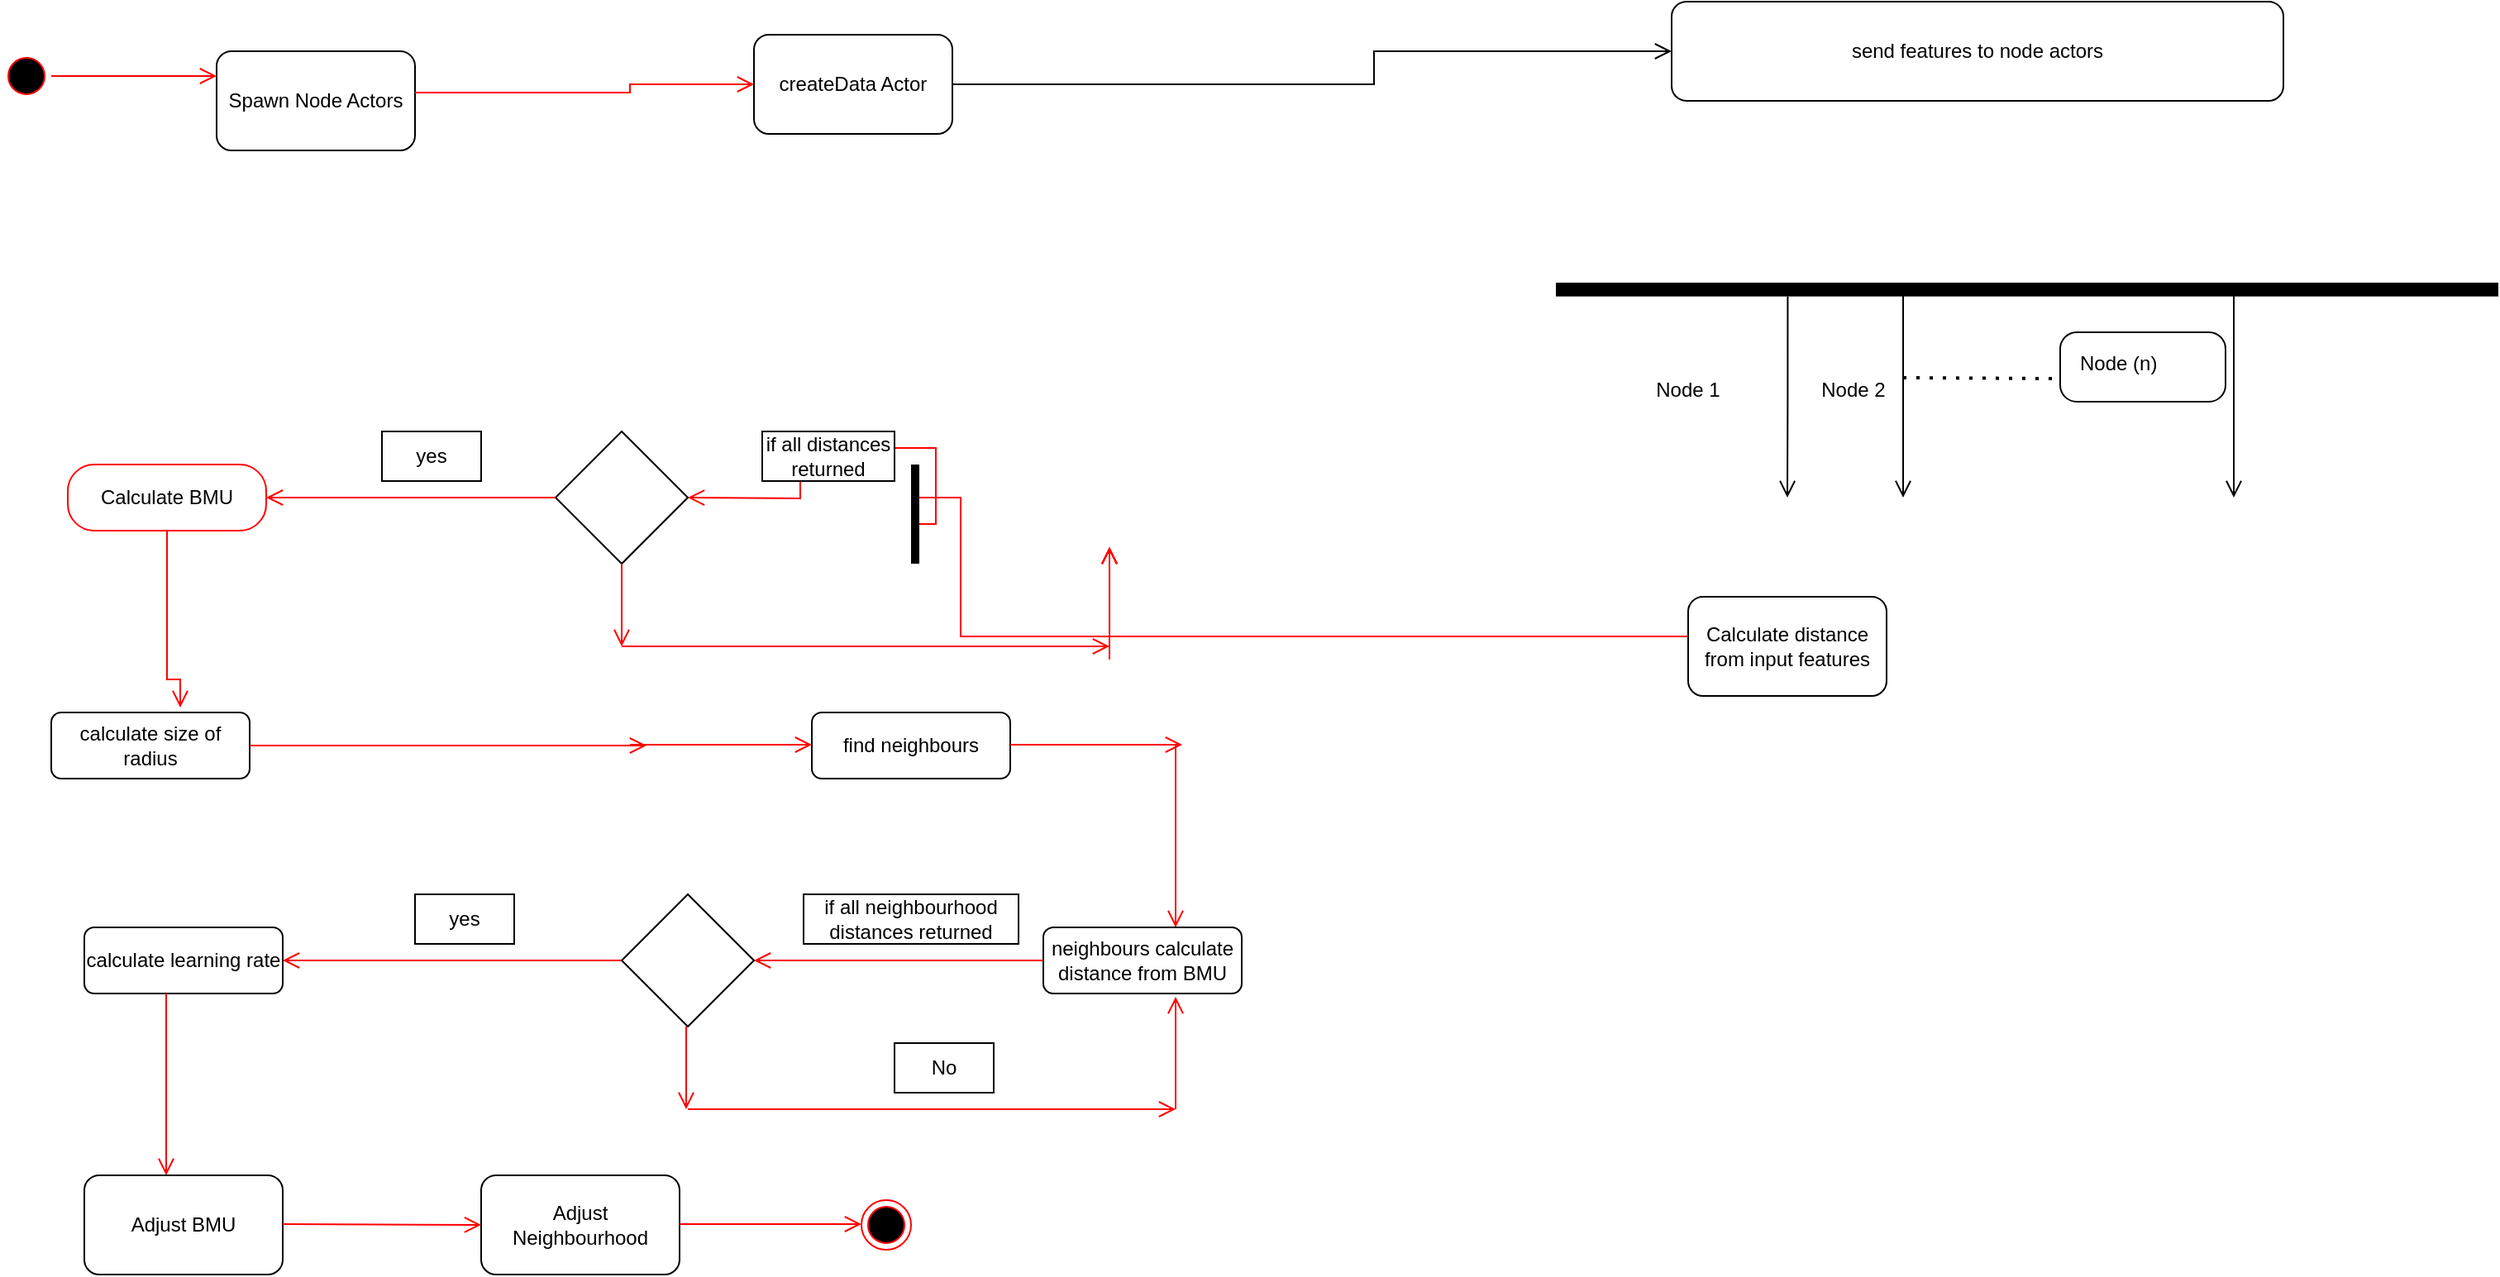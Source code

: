 <mxfile version="15.7.3" type="github">
  <diagram id="ylAyNTXU45JpMREwfZHR" name="Page-1">
    <mxGraphModel dx="1038" dy="564" grid="1" gridSize="10" guides="1" tooltips="1" connect="1" arrows="1" fold="1" page="1" pageScale="1" pageWidth="850" pageHeight="1100" math="0" shadow="0">
      <root>
        <mxCell id="0" />
        <mxCell id="1" parent="0" />
        <mxCell id="u21SFyGaTdQSeciqFoYo-1" value="Spawn Node Actors" style="rounded=1;whiteSpace=wrap;html=1;" parent="1" vertex="1">
          <mxGeometry x="140" y="50" width="120" height="60" as="geometry" />
        </mxCell>
        <mxCell id="u21SFyGaTdQSeciqFoYo-2" value="" style="ellipse;html=1;shape=startState;fillColor=#000000;strokeColor=#ff0000;" parent="1" vertex="1">
          <mxGeometry x="10" y="50" width="30" height="30" as="geometry" />
        </mxCell>
        <mxCell id="u21SFyGaTdQSeciqFoYo-3" value="" style="edgeStyle=orthogonalEdgeStyle;html=1;verticalAlign=bottom;endArrow=open;endSize=8;strokeColor=#ff0000;rounded=0;entryX=0;entryY=0.25;entryDx=0;entryDy=0;" parent="1" source="u21SFyGaTdQSeciqFoYo-2" target="u21SFyGaTdQSeciqFoYo-1" edge="1">
          <mxGeometry relative="1" as="geometry">
            <mxPoint x="45" y="170" as="targetPoint" />
          </mxGeometry>
        </mxCell>
        <mxCell id="u21SFyGaTdQSeciqFoYo-4" value="createData Actor" style="rounded=1;whiteSpace=wrap;html=1;" parent="1" vertex="1">
          <mxGeometry x="465" y="40" width="120" height="60" as="geometry" />
        </mxCell>
        <mxCell id="u21SFyGaTdQSeciqFoYo-5" value="" style="edgeStyle=orthogonalEdgeStyle;html=1;verticalAlign=bottom;endArrow=open;endSize=8;strokeColor=#ff0000;rounded=0;entryX=0;entryY=0.5;entryDx=0;entryDy=0;exitX=1;exitY=0.417;exitDx=0;exitDy=0;exitPerimeter=0;" parent="1" source="u21SFyGaTdQSeciqFoYo-1" target="u21SFyGaTdQSeciqFoYo-4" edge="1">
          <mxGeometry relative="1" as="geometry">
            <mxPoint x="360" y="145" as="targetPoint" />
            <mxPoint x="256" y="145" as="sourcePoint" />
            <Array as="points">
              <mxPoint x="390" y="75" />
            </Array>
          </mxGeometry>
        </mxCell>
        <mxCell id="u21SFyGaTdQSeciqFoYo-6" value="" style="edgeStyle=orthogonalEdgeStyle;html=1;verticalAlign=bottom;endArrow=open;endSize=8;strokeColor=#000000;rounded=0;entryX=0;entryY=0.5;entryDx=0;entryDy=0;exitX=1;exitY=0.5;exitDx=0;exitDy=0;" parent="1" source="u21SFyGaTdQSeciqFoYo-4" target="u21SFyGaTdQSeciqFoYo-8" edge="1">
          <mxGeometry relative="1" as="geometry">
            <mxPoint x="584" y="150" as="targetPoint" />
            <mxPoint x="480" y="150" as="sourcePoint" />
            <Array as="points">
              <mxPoint x="840" y="70" />
            </Array>
          </mxGeometry>
        </mxCell>
        <mxCell id="u21SFyGaTdQSeciqFoYo-8" value="send features to node actors" style="rounded=1;whiteSpace=wrap;html=1;" parent="1" vertex="1">
          <mxGeometry x="1020" y="20" width="370" height="60" as="geometry" />
        </mxCell>
        <mxCell id="u21SFyGaTdQSeciqFoYo-10" value="" style="edgeStyle=orthogonalEdgeStyle;html=1;verticalAlign=bottom;endArrow=open;endSize=8;strokeColor=#000000;rounded=0;exitX=0;exitY=0.246;exitDx=0;exitDy=0;exitPerimeter=0;" parent="1" source="_sdeYMEwhturCp9GIaWW-1" edge="1">
          <mxGeometry relative="1" as="geometry">
            <mxPoint x="1090" y="320" as="targetPoint" />
            <mxPoint x="1090" y="100" as="sourcePoint" />
            <Array as="points" />
          </mxGeometry>
        </mxCell>
        <mxCell id="u21SFyGaTdQSeciqFoYo-11" value="Calculate distance from input features" style="rounded=1;whiteSpace=wrap;html=1;" parent="1" vertex="1">
          <mxGeometry x="1030" y="380" width="120" height="60" as="geometry" />
        </mxCell>
        <mxCell id="u21SFyGaTdQSeciqFoYo-13" value="" style="edgeStyle=orthogonalEdgeStyle;html=1;verticalAlign=bottom;endArrow=open;endSize=8;strokeColor=#ff0000;rounded=0;exitX=0;exitY=0.4;exitDx=0;exitDy=0;exitPerimeter=0;startArrow=none;" parent="1" source="lqYgOWtFKZnumh8a8ZyC-10" edge="1">
          <mxGeometry relative="1" as="geometry">
            <mxPoint x="425" y="320" as="targetPoint" />
            <mxPoint x="490" y="160" as="sourcePoint" />
            <Array as="points" />
          </mxGeometry>
        </mxCell>
        <mxCell id="u21SFyGaTdQSeciqFoYo-14" value="" style="rhombus;whiteSpace=wrap;html=1;" parent="1" vertex="1">
          <mxGeometry x="345" y="280" width="80" height="80" as="geometry" />
        </mxCell>
        <mxCell id="u21SFyGaTdQSeciqFoYo-15" value="" style="edgeStyle=orthogonalEdgeStyle;html=1;verticalAlign=bottom;endArrow=open;endSize=8;strokeColor=#ff0000;rounded=0;exitX=0;exitY=0.5;exitDx=0;exitDy=0;" parent="1" source="u21SFyGaTdQSeciqFoYo-14" edge="1">
          <mxGeometry relative="1" as="geometry">
            <mxPoint x="170" y="320" as="targetPoint" />
            <mxPoint x="355" y="290" as="sourcePoint" />
            <Array as="points">
              <mxPoint x="190" y="320" />
            </Array>
          </mxGeometry>
        </mxCell>
        <mxCell id="u21SFyGaTdQSeciqFoYo-17" value="if all distances returned" style="whiteSpace=wrap;html=1;" parent="1" vertex="1">
          <mxGeometry x="470" y="280" width="80" height="30" as="geometry" />
        </mxCell>
        <mxCell id="u21SFyGaTdQSeciqFoYo-19" value="calculate size of radius" style="rounded=1;whiteSpace=wrap;html=1;" parent="1" vertex="1">
          <mxGeometry x="40" y="450" width="120" height="40" as="geometry" />
        </mxCell>
        <mxCell id="u21SFyGaTdQSeciqFoYo-20" value="" style="edgeStyle=orthogonalEdgeStyle;html=1;verticalAlign=bottom;endArrow=open;endSize=8;strokeColor=#ff0000;rounded=0;exitX=1;exitY=0.417;exitDx=0;exitDy=0;exitPerimeter=0;" parent="1" edge="1">
          <mxGeometry relative="1" as="geometry">
            <mxPoint x="400" y="470" as="targetPoint" />
            <mxPoint x="160" y="470.02" as="sourcePoint" />
          </mxGeometry>
        </mxCell>
        <mxCell id="u21SFyGaTdQSeciqFoYo-21" value="find neighbours" style="rounded=1;whiteSpace=wrap;html=1;" parent="1" vertex="1">
          <mxGeometry x="500" y="450" width="120" height="40" as="geometry" />
        </mxCell>
        <mxCell id="u21SFyGaTdQSeciqFoYo-22" value="yes" style="whiteSpace=wrap;html=1;" parent="1" vertex="1">
          <mxGeometry x="240" y="280" width="60" height="30" as="geometry" />
        </mxCell>
        <mxCell id="u21SFyGaTdQSeciqFoYo-23" value="" style="edgeStyle=orthogonalEdgeStyle;html=1;verticalAlign=bottom;endArrow=open;endSize=8;strokeColor=#ff0000;rounded=0;entryX=0;entryY=0.25;entryDx=0;entryDy=0;exitX=1;exitY=0.417;exitDx=0;exitDy=0;exitPerimeter=0;" parent="1" edge="1">
          <mxGeometry relative="1" as="geometry">
            <mxPoint x="500" y="469.5" as="targetPoint" />
            <mxPoint x="390" y="469.52" as="sourcePoint" />
          </mxGeometry>
        </mxCell>
        <mxCell id="u21SFyGaTdQSeciqFoYo-25" value="" style="edgeStyle=orthogonalEdgeStyle;html=1;verticalAlign=bottom;endArrow=open;endSize=8;strokeColor=#ff0000;rounded=0;entryX=0;entryY=0.25;entryDx=0;entryDy=0;" parent="1" edge="1">
          <mxGeometry relative="1" as="geometry">
            <mxPoint x="724" y="469.5" as="targetPoint" />
            <mxPoint x="620" y="469.5" as="sourcePoint" />
            <Array as="points">
              <mxPoint x="690" y="469.5" />
              <mxPoint x="690" y="469.5" />
            </Array>
          </mxGeometry>
        </mxCell>
        <mxCell id="u21SFyGaTdQSeciqFoYo-26" value="" style="edgeStyle=orthogonalEdgeStyle;html=1;verticalAlign=bottom;endArrow=open;endSize=8;strokeColor=#ff0000;rounded=0;entryX=0.5;entryY=0;entryDx=0;entryDy=0;exitX=0.5;exitY=1;exitDx=0;exitDy=0;" parent="1" edge="1">
          <mxGeometry relative="1" as="geometry">
            <mxPoint x="720" y="580" as="targetPoint" />
            <mxPoint x="720" y="470" as="sourcePoint" />
            <Array as="points">
              <mxPoint x="720" y="490" />
              <mxPoint x="720" y="490" />
            </Array>
          </mxGeometry>
        </mxCell>
        <mxCell id="u21SFyGaTdQSeciqFoYo-27" value="neighbours calculate distance from BMU" style="rounded=1;whiteSpace=wrap;html=1;" parent="1" vertex="1">
          <mxGeometry x="640" y="580" width="120" height="40" as="geometry" />
        </mxCell>
        <mxCell id="u21SFyGaTdQSeciqFoYo-29" value="" style="edgeStyle=orthogonalEdgeStyle;html=1;verticalAlign=bottom;endArrow=open;endSize=8;strokeColor=#ff0000;rounded=0;entryX=1;entryY=0.5;entryDx=0;entryDy=0;exitX=0;exitY=0.5;exitDx=0;exitDy=0;" parent="1" source="u21SFyGaTdQSeciqFoYo-27" target="u21SFyGaTdQSeciqFoYo-32" edge="1">
          <mxGeometry relative="1" as="geometry">
            <mxPoint x="490" y="600" as="targetPoint" />
            <mxPoint x="630" y="600" as="sourcePoint" />
            <Array as="points" />
          </mxGeometry>
        </mxCell>
        <mxCell id="u21SFyGaTdQSeciqFoYo-31" value="" style="edgeStyle=orthogonalEdgeStyle;html=1;verticalAlign=bottom;endArrow=open;endSize=8;strokeColor=#ff0000;rounded=0;exitX=0;exitY=0.5;exitDx=0;exitDy=0;" parent="1" source="u21SFyGaTdQSeciqFoYo-32" edge="1">
          <mxGeometry relative="1" as="geometry">
            <mxPoint x="180" y="600" as="targetPoint" />
            <mxPoint x="355" y="600" as="sourcePoint" />
            <Array as="points" />
          </mxGeometry>
        </mxCell>
        <mxCell id="u21SFyGaTdQSeciqFoYo-32" value="" style="rhombus;whiteSpace=wrap;html=1;" parent="1" vertex="1">
          <mxGeometry x="385" y="560" width="80" height="80" as="geometry" />
        </mxCell>
        <mxCell id="u21SFyGaTdQSeciqFoYo-33" value="if all neighbourhood distances returned" style="whiteSpace=wrap;html=1;" parent="1" vertex="1">
          <mxGeometry x="495" y="560" width="130" height="30" as="geometry" />
        </mxCell>
        <mxCell id="u21SFyGaTdQSeciqFoYo-34" value="yes" style="whiteSpace=wrap;html=1;" parent="1" vertex="1">
          <mxGeometry x="260" y="560" width="60" height="30" as="geometry" />
        </mxCell>
        <mxCell id="u21SFyGaTdQSeciqFoYo-36" value="calculate learning rate" style="rounded=1;whiteSpace=wrap;html=1;" parent="1" vertex="1">
          <mxGeometry x="60" y="580" width="120" height="40" as="geometry" />
        </mxCell>
        <mxCell id="u21SFyGaTdQSeciqFoYo-37" value="" style="edgeStyle=orthogonalEdgeStyle;html=1;verticalAlign=bottom;endArrow=open;endSize=8;strokeColor=#ff0000;rounded=0;entryX=0.5;entryY=0;entryDx=0;entryDy=0;exitX=0.5;exitY=1;exitDx=0;exitDy=0;" parent="1" edge="1">
          <mxGeometry relative="1" as="geometry">
            <mxPoint x="109.5" y="730" as="targetPoint" />
            <mxPoint x="109.5" y="620" as="sourcePoint" />
            <Array as="points">
              <mxPoint x="109.5" y="670" />
              <mxPoint x="109.5" y="670" />
            </Array>
          </mxGeometry>
        </mxCell>
        <mxCell id="u21SFyGaTdQSeciqFoYo-38" value="Adjust BMU" style="rounded=1;whiteSpace=wrap;html=1;" parent="1" vertex="1">
          <mxGeometry x="60" y="730" width="120" height="60" as="geometry" />
        </mxCell>
        <mxCell id="u21SFyGaTdQSeciqFoYo-39" value="Adjust Neighbourhood" style="rounded=1;whiteSpace=wrap;html=1;" parent="1" vertex="1">
          <mxGeometry x="300" y="730" width="120" height="60" as="geometry" />
        </mxCell>
        <mxCell id="u21SFyGaTdQSeciqFoYo-40" value="" style="edgeStyle=orthogonalEdgeStyle;html=1;verticalAlign=bottom;endArrow=open;endSize=8;strokeColor=#ff0000;rounded=0;entryX=0;entryY=0.5;entryDx=0;entryDy=0;exitX=1;exitY=0.417;exitDx=0;exitDy=0;exitPerimeter=0;" parent="1" target="u21SFyGaTdQSeciqFoYo-39" edge="1">
          <mxGeometry relative="1" as="geometry">
            <mxPoint x="290" y="759.5" as="targetPoint" />
            <mxPoint x="180" y="759.52" as="sourcePoint" />
            <Array as="points" />
          </mxGeometry>
        </mxCell>
        <mxCell id="u21SFyGaTdQSeciqFoYo-41" value="" style="ellipse;html=1;shape=endState;fillColor=#000000;strokeColor=#ff0000;" parent="1" vertex="1">
          <mxGeometry x="530" y="745" width="30" height="30" as="geometry" />
        </mxCell>
        <mxCell id="u21SFyGaTdQSeciqFoYo-47" value="" style="edgeStyle=orthogonalEdgeStyle;html=1;verticalAlign=bottom;endArrow=open;endSize=8;strokeColor=#ff0000;rounded=0;entryX=0;entryY=0.25;entryDx=0;entryDy=0;exitX=1;exitY=0.417;exitDx=0;exitDy=0;exitPerimeter=0;" parent="1" edge="1">
          <mxGeometry relative="1" as="geometry">
            <mxPoint x="530" y="759.5" as="targetPoint" />
            <mxPoint x="420" y="759.52" as="sourcePoint" />
            <Array as="points">
              <mxPoint x="480" y="759.5" />
              <mxPoint x="480" y="759.5" />
            </Array>
          </mxGeometry>
        </mxCell>
        <mxCell id="u21SFyGaTdQSeciqFoYo-49" value="" style="edgeStyle=orthogonalEdgeStyle;html=1;verticalAlign=bottom;endArrow=open;endSize=8;strokeColor=#ff0000;rounded=0;exitX=0.5;exitY=1;exitDx=0;exitDy=0;" parent="1" edge="1">
          <mxGeometry relative="1" as="geometry">
            <mxPoint x="424" y="690" as="targetPoint" />
            <mxPoint x="424" y="640" as="sourcePoint" />
            <Array as="points">
              <mxPoint x="424" y="670" />
              <mxPoint x="424" y="670" />
            </Array>
          </mxGeometry>
        </mxCell>
        <mxCell id="u21SFyGaTdQSeciqFoYo-50" value="" style="edgeStyle=orthogonalEdgeStyle;html=1;verticalAlign=bottom;endArrow=open;endSize=8;strokeColor=#ff0000;rounded=0;exitX=1;exitY=0.417;exitDx=0;exitDy=0;exitPerimeter=0;" parent="1" edge="1">
          <mxGeometry relative="1" as="geometry">
            <mxPoint x="720" y="690" as="targetPoint" />
            <mxPoint x="425" y="690.02" as="sourcePoint" />
          </mxGeometry>
        </mxCell>
        <mxCell id="u21SFyGaTdQSeciqFoYo-51" value="No" style="whiteSpace=wrap;html=1;" parent="1" vertex="1">
          <mxGeometry x="550" y="650" width="60" height="30" as="geometry" />
        </mxCell>
        <mxCell id="u21SFyGaTdQSeciqFoYo-52" value="" style="edgeStyle=orthogonalEdgeStyle;html=1;verticalAlign=bottom;endArrow=open;endSize=8;strokeColor=#ff0000;rounded=0;exitX=0.5;exitY=1;exitDx=0;exitDy=0;" parent="1" edge="1">
          <mxGeometry relative="1" as="geometry">
            <mxPoint x="720" y="622" as="targetPoint" />
            <mxPoint x="720" y="690" as="sourcePoint" />
            <Array as="points">
              <mxPoint x="720" y="622" />
            </Array>
          </mxGeometry>
        </mxCell>
        <mxCell id="u21SFyGaTdQSeciqFoYo-53" value="" style="edgeStyle=orthogonalEdgeStyle;html=1;verticalAlign=bottom;endArrow=open;endSize=8;strokeColor=#ff0000;rounded=0;exitX=0.5;exitY=1;exitDx=0;exitDy=0;" parent="1" edge="1">
          <mxGeometry relative="1" as="geometry">
            <mxPoint x="385" y="410" as="targetPoint" />
            <mxPoint x="385" y="360" as="sourcePoint" />
            <Array as="points">
              <mxPoint x="385" y="390" />
              <mxPoint x="385" y="390" />
            </Array>
          </mxGeometry>
        </mxCell>
        <mxCell id="u21SFyGaTdQSeciqFoYo-54" value="" style="edgeStyle=orthogonalEdgeStyle;html=1;verticalAlign=bottom;endArrow=open;endSize=8;strokeColor=#ff0000;rounded=0;exitX=1;exitY=0.417;exitDx=0;exitDy=0;exitPerimeter=0;" parent="1" edge="1">
          <mxGeometry relative="1" as="geometry">
            <mxPoint x="680" y="410" as="targetPoint" />
            <mxPoint x="385" y="410.02" as="sourcePoint" />
          </mxGeometry>
        </mxCell>
        <mxCell id="u21SFyGaTdQSeciqFoYo-55" value="" style="edgeStyle=orthogonalEdgeStyle;html=1;verticalAlign=bottom;endArrow=open;endSize=8;strokeColor=#ff0000;rounded=0;exitX=0.5;exitY=1;exitDx=0;exitDy=0;" parent="1" edge="1">
          <mxGeometry relative="1" as="geometry">
            <mxPoint x="680" y="350" as="targetPoint" />
            <mxPoint x="680" y="418" as="sourcePoint" />
            <Array as="points">
              <mxPoint x="680" y="350" />
            </Array>
          </mxGeometry>
        </mxCell>
        <mxCell id="u21SFyGaTdQSeciqFoYo-56" value="" style="edgeStyle=orthogonalEdgeStyle;html=1;verticalAlign=bottom;endArrow=open;endSize=8;strokeColor=#ff0000;rounded=0;" parent="1" edge="1">
          <mxGeometry relative="1" as="geometry">
            <mxPoint x="680" y="350" as="targetPoint" />
            <mxPoint x="680" y="410" as="sourcePoint" />
            <Array as="points">
              <mxPoint x="680" y="350" />
            </Array>
          </mxGeometry>
        </mxCell>
        <mxCell id="u21SFyGaTdQSeciqFoYo-57" value="" style="edgeStyle=orthogonalEdgeStyle;html=1;verticalAlign=bottom;endArrow=open;endSize=8;strokeColor=#ff0000;rounded=0;" parent="1" edge="1">
          <mxGeometry relative="1" as="geometry">
            <mxPoint x="680" y="350" as="targetPoint" />
            <mxPoint x="680" y="410" as="sourcePoint" />
            <Array as="points">
              <mxPoint x="680" y="350" />
            </Array>
          </mxGeometry>
        </mxCell>
        <mxCell id="u21SFyGaTdQSeciqFoYo-58" value="" style="edgeStyle=orthogonalEdgeStyle;html=1;verticalAlign=bottom;endArrow=open;endSize=8;strokeColor=#ff0000;rounded=0;" parent="1" edge="1">
          <mxGeometry relative="1" as="geometry">
            <mxPoint x="680" y="350" as="targetPoint" />
            <mxPoint x="680" y="400" as="sourcePoint" />
            <Array as="points">
              <mxPoint x="680" y="350" />
            </Array>
          </mxGeometry>
        </mxCell>
        <mxCell id="lqYgOWtFKZnumh8a8ZyC-6" value="Calculate BMU" style="rounded=1;whiteSpace=wrap;html=1;arcSize=40;fontColor=#000000;fillColor=#FFFFFF;strokeColor=#ff0000;" parent="1" vertex="1">
          <mxGeometry x="50" y="300" width="120" height="40" as="geometry" />
        </mxCell>
        <mxCell id="lqYgOWtFKZnumh8a8ZyC-7" value="" style="edgeStyle=orthogonalEdgeStyle;html=1;verticalAlign=bottom;endArrow=open;endSize=8;strokeColor=#ff0000;rounded=0;" parent="1" source="lqYgOWtFKZnumh8a8ZyC-6" edge="1">
          <mxGeometry relative="1" as="geometry">
            <mxPoint x="118" y="447" as="targetPoint" />
            <Array as="points">
              <mxPoint x="110" y="430" />
              <mxPoint x="118" y="430" />
            </Array>
          </mxGeometry>
        </mxCell>
        <mxCell id="lqYgOWtFKZnumh8a8ZyC-10" value="" style="html=1;points=[];perimeter=orthogonalPerimeter;fillColor=#000000;strokeColor=none;direction=west;" parent="1" vertex="1">
          <mxGeometry x="560" y="300" width="5" height="60" as="geometry" />
        </mxCell>
        <mxCell id="lqYgOWtFKZnumh8a8ZyC-11" value="" style="edgeStyle=orthogonalEdgeStyle;html=1;verticalAlign=bottom;endArrow=none;endSize=8;strokeColor=#ff0000;rounded=0;exitX=0;exitY=0.4;exitDx=0;exitDy=0;exitPerimeter=0;" parent="1" source="u21SFyGaTdQSeciqFoYo-11" target="lqYgOWtFKZnumh8a8ZyC-10" edge="1">
          <mxGeometry relative="1" as="geometry">
            <mxPoint x="425" y="320" as="targetPoint" />
            <mxPoint x="590" y="314" as="sourcePoint" />
            <Array as="points">
              <mxPoint x="590" y="320" />
            </Array>
          </mxGeometry>
        </mxCell>
        <mxCell id="_sdeYMEwhturCp9GIaWW-1" value="" style="html=1;points=[];perimeter=orthogonalPerimeter;fillColor=#000000;strokeColor=none;direction=north;" parent="1" vertex="1">
          <mxGeometry x="950" y="190" width="570" height="8.33" as="geometry" />
        </mxCell>
        <mxCell id="_sdeYMEwhturCp9GIaWW-4" value="" style="edgeStyle=orthogonalEdgeStyle;html=1;verticalAlign=bottom;endArrow=open;endSize=8;strokeColor=#000000;rounded=0;" parent="1" edge="1">
          <mxGeometry relative="1" as="geometry">
            <mxPoint x="1360" y="320" as="targetPoint" />
            <mxPoint x="1360" y="240" as="sourcePoint" />
            <Array as="points">
              <mxPoint x="1360" y="190" />
              <mxPoint x="1360" y="190" />
            </Array>
          </mxGeometry>
        </mxCell>
        <mxCell id="_sdeYMEwhturCp9GIaWW-5" value="Node 1" style="text;html=1;strokeColor=none;fillColor=none;align=center;verticalAlign=middle;whiteSpace=wrap;rounded=0;" parent="1" vertex="1">
          <mxGeometry x="1000" y="240" width="60" height="30" as="geometry" />
        </mxCell>
        <mxCell id="_sdeYMEwhturCp9GIaWW-7" value="Node 2" style="text;html=1;strokeColor=none;fillColor=none;align=center;verticalAlign=middle;whiteSpace=wrap;rounded=0;" parent="1" vertex="1">
          <mxGeometry x="1100" y="240" width="60" height="30" as="geometry" />
        </mxCell>
        <mxCell id="_sdeYMEwhturCp9GIaWW-9" value="" style="endArrow=none;dashed=1;html=1;dashPattern=1 3;strokeWidth=2;rounded=0;exitX=1;exitY=0.25;exitDx=0;exitDy=0;" parent="1" source="_sdeYMEwhturCp9GIaWW-7" edge="1">
          <mxGeometry width="50" height="50" relative="1" as="geometry">
            <mxPoint x="1160" y="190" as="sourcePoint" />
            <mxPoint x="1250" y="248" as="targetPoint" />
          </mxGeometry>
        </mxCell>
        <mxCell id="_sdeYMEwhturCp9GIaWW-10" value="Node (n)" style="rounded=1;absoluteArcSize=1;arcSize=20;html=1;verticalAlign=top;align=left;spacingTop=5;spacingLeft=10;" parent="1" vertex="1">
          <mxGeometry x="1255" y="220" width="100" height="42" as="geometry" />
        </mxCell>
        <mxCell id="4C2LGKkIfeAoa_OK1MDI-2" value="" style="edgeStyle=orthogonalEdgeStyle;html=1;verticalAlign=bottom;endArrow=open;endSize=8;strokeColor=#000000;rounded=0;exitX=0;exitY=0.246;exitDx=0;exitDy=0;exitPerimeter=0;" edge="1" parent="1">
          <mxGeometry relative="1" as="geometry">
            <mxPoint x="1160" y="320" as="targetPoint" />
            <mxPoint x="1170.22" y="194.18" as="sourcePoint" />
            <Array as="points">
              <mxPoint x="1160" y="194" />
              <mxPoint x="1160" y="316" />
            </Array>
          </mxGeometry>
        </mxCell>
      </root>
    </mxGraphModel>
  </diagram>
</mxfile>
